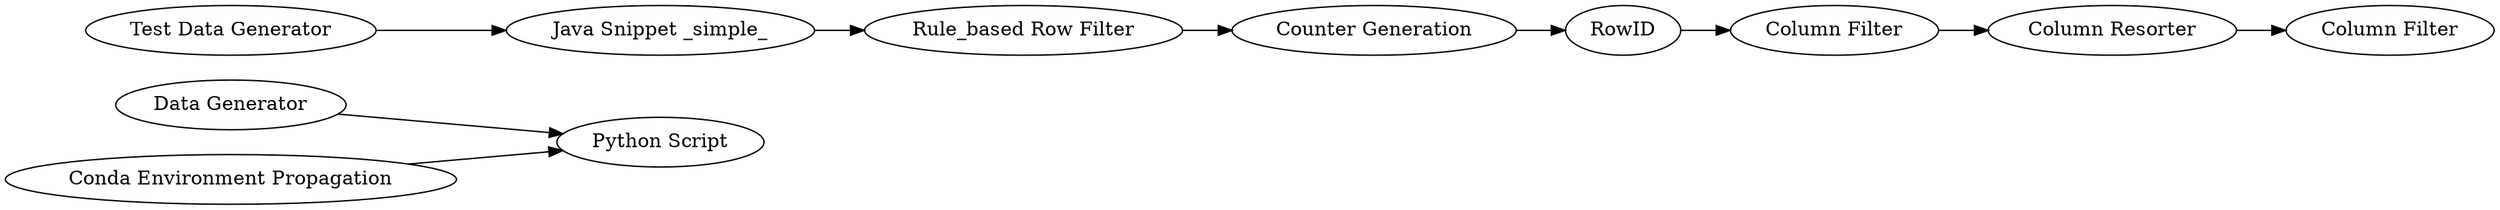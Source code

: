 digraph {
	"-3221209205742259118_272" [label="Data Generator"]
	"-3221209205742259118_251" [label="Test Data Generator"]
	"-3221209205742259118_268" [label="Python Script"]
	"2623990322540204143_258" [label=RowID]
	"2623990322540204143_257" [label="Counter Generation"]
	"2623990322540204143_255" [label="Java Snippet _simple_"]
	"-3221209205742259118_273" [label="Column Filter"]
	"2623990322540204143_256" [label="Rule_based Row Filter"]
	"-3221209205742259118_267" [label="Column Resorter"]
	"-3221209205742259118_269" [label="Conda Environment Propagation"]
	"2623990322540204143_253" [label="Column Filter"]
	"-3221209205742259118_251" -> "2623990322540204143_255"
	"2623990322540204143_253" -> "-3221209205742259118_267"
	"2623990322540204143_256" -> "2623990322540204143_257"
	"2623990322540204143_258" -> "2623990322540204143_253"
	"2623990322540204143_257" -> "2623990322540204143_258"
	"-3221209205742259118_272" -> "-3221209205742259118_268"
	"-3221209205742259118_267" -> "-3221209205742259118_273"
	"2623990322540204143_255" -> "2623990322540204143_256"
	"-3221209205742259118_269" -> "-3221209205742259118_268"
	rankdir=LR
}
